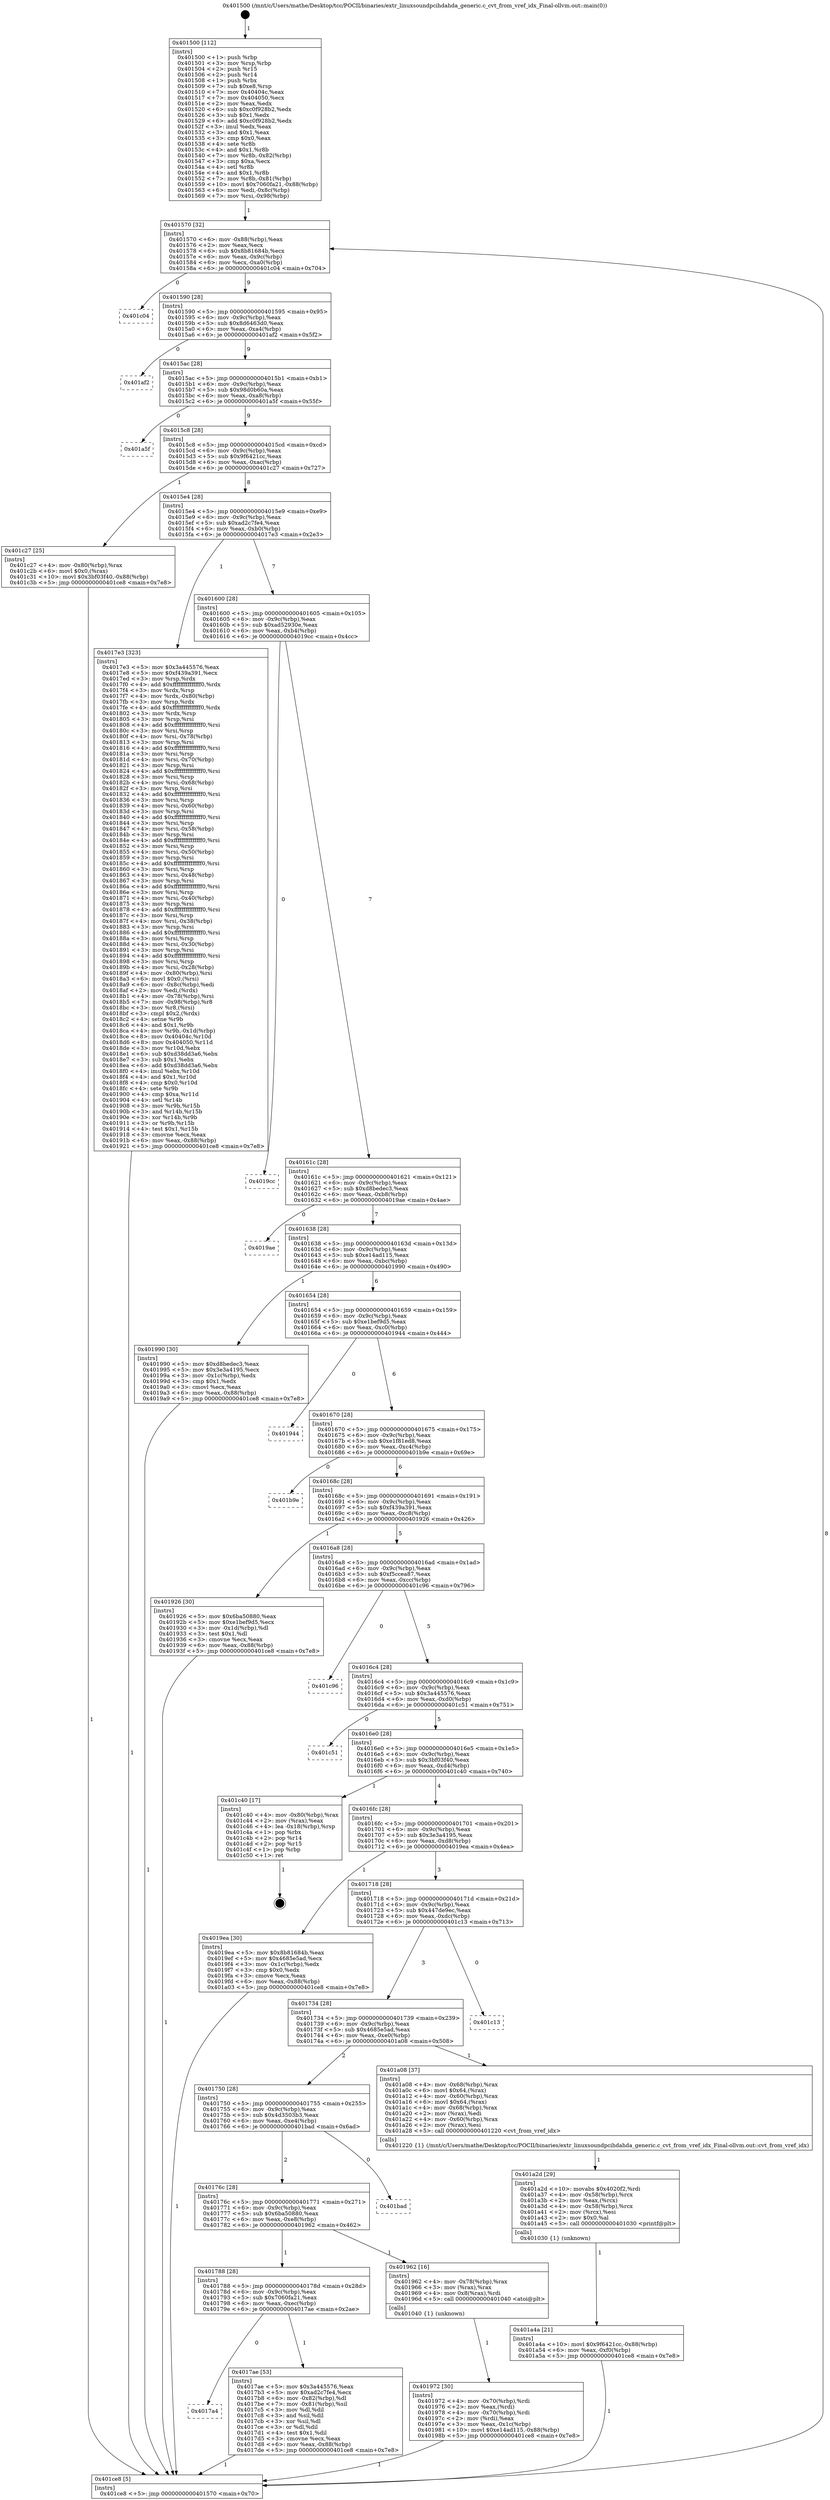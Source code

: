 digraph "0x401500" {
  label = "0x401500 (/mnt/c/Users/mathe/Desktop/tcc/POCII/binaries/extr_linuxsoundpcihdahda_generic.c_cvt_from_vref_idx_Final-ollvm.out::main(0))"
  labelloc = "t"
  node[shape=record]

  Entry [label="",width=0.3,height=0.3,shape=circle,fillcolor=black,style=filled]
  "0x401570" [label="{
     0x401570 [32]\l
     | [instrs]\l
     &nbsp;&nbsp;0x401570 \<+6\>: mov -0x88(%rbp),%eax\l
     &nbsp;&nbsp;0x401576 \<+2\>: mov %eax,%ecx\l
     &nbsp;&nbsp;0x401578 \<+6\>: sub $0x8b81684b,%ecx\l
     &nbsp;&nbsp;0x40157e \<+6\>: mov %eax,-0x9c(%rbp)\l
     &nbsp;&nbsp;0x401584 \<+6\>: mov %ecx,-0xa0(%rbp)\l
     &nbsp;&nbsp;0x40158a \<+6\>: je 0000000000401c04 \<main+0x704\>\l
  }"]
  "0x401c04" [label="{
     0x401c04\l
  }", style=dashed]
  "0x401590" [label="{
     0x401590 [28]\l
     | [instrs]\l
     &nbsp;&nbsp;0x401590 \<+5\>: jmp 0000000000401595 \<main+0x95\>\l
     &nbsp;&nbsp;0x401595 \<+6\>: mov -0x9c(%rbp),%eax\l
     &nbsp;&nbsp;0x40159b \<+5\>: sub $0x8d6463d0,%eax\l
     &nbsp;&nbsp;0x4015a0 \<+6\>: mov %eax,-0xa4(%rbp)\l
     &nbsp;&nbsp;0x4015a6 \<+6\>: je 0000000000401af2 \<main+0x5f2\>\l
  }"]
  Exit [label="",width=0.3,height=0.3,shape=circle,fillcolor=black,style=filled,peripheries=2]
  "0x401af2" [label="{
     0x401af2\l
  }", style=dashed]
  "0x4015ac" [label="{
     0x4015ac [28]\l
     | [instrs]\l
     &nbsp;&nbsp;0x4015ac \<+5\>: jmp 00000000004015b1 \<main+0xb1\>\l
     &nbsp;&nbsp;0x4015b1 \<+6\>: mov -0x9c(%rbp),%eax\l
     &nbsp;&nbsp;0x4015b7 \<+5\>: sub $0x98d0b60a,%eax\l
     &nbsp;&nbsp;0x4015bc \<+6\>: mov %eax,-0xa8(%rbp)\l
     &nbsp;&nbsp;0x4015c2 \<+6\>: je 0000000000401a5f \<main+0x55f\>\l
  }"]
  "0x401a4a" [label="{
     0x401a4a [21]\l
     | [instrs]\l
     &nbsp;&nbsp;0x401a4a \<+10\>: movl $0x9f6421cc,-0x88(%rbp)\l
     &nbsp;&nbsp;0x401a54 \<+6\>: mov %eax,-0xf0(%rbp)\l
     &nbsp;&nbsp;0x401a5a \<+5\>: jmp 0000000000401ce8 \<main+0x7e8\>\l
  }"]
  "0x401a5f" [label="{
     0x401a5f\l
  }", style=dashed]
  "0x4015c8" [label="{
     0x4015c8 [28]\l
     | [instrs]\l
     &nbsp;&nbsp;0x4015c8 \<+5\>: jmp 00000000004015cd \<main+0xcd\>\l
     &nbsp;&nbsp;0x4015cd \<+6\>: mov -0x9c(%rbp),%eax\l
     &nbsp;&nbsp;0x4015d3 \<+5\>: sub $0x9f6421cc,%eax\l
     &nbsp;&nbsp;0x4015d8 \<+6\>: mov %eax,-0xac(%rbp)\l
     &nbsp;&nbsp;0x4015de \<+6\>: je 0000000000401c27 \<main+0x727\>\l
  }"]
  "0x401a2d" [label="{
     0x401a2d [29]\l
     | [instrs]\l
     &nbsp;&nbsp;0x401a2d \<+10\>: movabs $0x4020f2,%rdi\l
     &nbsp;&nbsp;0x401a37 \<+4\>: mov -0x58(%rbp),%rcx\l
     &nbsp;&nbsp;0x401a3b \<+2\>: mov %eax,(%rcx)\l
     &nbsp;&nbsp;0x401a3d \<+4\>: mov -0x58(%rbp),%rcx\l
     &nbsp;&nbsp;0x401a41 \<+2\>: mov (%rcx),%esi\l
     &nbsp;&nbsp;0x401a43 \<+2\>: mov $0x0,%al\l
     &nbsp;&nbsp;0x401a45 \<+5\>: call 0000000000401030 \<printf@plt\>\l
     | [calls]\l
     &nbsp;&nbsp;0x401030 \{1\} (unknown)\l
  }"]
  "0x401c27" [label="{
     0x401c27 [25]\l
     | [instrs]\l
     &nbsp;&nbsp;0x401c27 \<+4\>: mov -0x80(%rbp),%rax\l
     &nbsp;&nbsp;0x401c2b \<+6\>: movl $0x0,(%rax)\l
     &nbsp;&nbsp;0x401c31 \<+10\>: movl $0x3bf03f40,-0x88(%rbp)\l
     &nbsp;&nbsp;0x401c3b \<+5\>: jmp 0000000000401ce8 \<main+0x7e8\>\l
  }"]
  "0x4015e4" [label="{
     0x4015e4 [28]\l
     | [instrs]\l
     &nbsp;&nbsp;0x4015e4 \<+5\>: jmp 00000000004015e9 \<main+0xe9\>\l
     &nbsp;&nbsp;0x4015e9 \<+6\>: mov -0x9c(%rbp),%eax\l
     &nbsp;&nbsp;0x4015ef \<+5\>: sub $0xad2c7fe4,%eax\l
     &nbsp;&nbsp;0x4015f4 \<+6\>: mov %eax,-0xb0(%rbp)\l
     &nbsp;&nbsp;0x4015fa \<+6\>: je 00000000004017e3 \<main+0x2e3\>\l
  }"]
  "0x401972" [label="{
     0x401972 [30]\l
     | [instrs]\l
     &nbsp;&nbsp;0x401972 \<+4\>: mov -0x70(%rbp),%rdi\l
     &nbsp;&nbsp;0x401976 \<+2\>: mov %eax,(%rdi)\l
     &nbsp;&nbsp;0x401978 \<+4\>: mov -0x70(%rbp),%rdi\l
     &nbsp;&nbsp;0x40197c \<+2\>: mov (%rdi),%eax\l
     &nbsp;&nbsp;0x40197e \<+3\>: mov %eax,-0x1c(%rbp)\l
     &nbsp;&nbsp;0x401981 \<+10\>: movl $0xe14ad115,-0x88(%rbp)\l
     &nbsp;&nbsp;0x40198b \<+5\>: jmp 0000000000401ce8 \<main+0x7e8\>\l
  }"]
  "0x4017e3" [label="{
     0x4017e3 [323]\l
     | [instrs]\l
     &nbsp;&nbsp;0x4017e3 \<+5\>: mov $0x3a445576,%eax\l
     &nbsp;&nbsp;0x4017e8 \<+5\>: mov $0xf439a391,%ecx\l
     &nbsp;&nbsp;0x4017ed \<+3\>: mov %rsp,%rdx\l
     &nbsp;&nbsp;0x4017f0 \<+4\>: add $0xfffffffffffffff0,%rdx\l
     &nbsp;&nbsp;0x4017f4 \<+3\>: mov %rdx,%rsp\l
     &nbsp;&nbsp;0x4017f7 \<+4\>: mov %rdx,-0x80(%rbp)\l
     &nbsp;&nbsp;0x4017fb \<+3\>: mov %rsp,%rdx\l
     &nbsp;&nbsp;0x4017fe \<+4\>: add $0xfffffffffffffff0,%rdx\l
     &nbsp;&nbsp;0x401802 \<+3\>: mov %rdx,%rsp\l
     &nbsp;&nbsp;0x401805 \<+3\>: mov %rsp,%rsi\l
     &nbsp;&nbsp;0x401808 \<+4\>: add $0xfffffffffffffff0,%rsi\l
     &nbsp;&nbsp;0x40180c \<+3\>: mov %rsi,%rsp\l
     &nbsp;&nbsp;0x40180f \<+4\>: mov %rsi,-0x78(%rbp)\l
     &nbsp;&nbsp;0x401813 \<+3\>: mov %rsp,%rsi\l
     &nbsp;&nbsp;0x401816 \<+4\>: add $0xfffffffffffffff0,%rsi\l
     &nbsp;&nbsp;0x40181a \<+3\>: mov %rsi,%rsp\l
     &nbsp;&nbsp;0x40181d \<+4\>: mov %rsi,-0x70(%rbp)\l
     &nbsp;&nbsp;0x401821 \<+3\>: mov %rsp,%rsi\l
     &nbsp;&nbsp;0x401824 \<+4\>: add $0xfffffffffffffff0,%rsi\l
     &nbsp;&nbsp;0x401828 \<+3\>: mov %rsi,%rsp\l
     &nbsp;&nbsp;0x40182b \<+4\>: mov %rsi,-0x68(%rbp)\l
     &nbsp;&nbsp;0x40182f \<+3\>: mov %rsp,%rsi\l
     &nbsp;&nbsp;0x401832 \<+4\>: add $0xfffffffffffffff0,%rsi\l
     &nbsp;&nbsp;0x401836 \<+3\>: mov %rsi,%rsp\l
     &nbsp;&nbsp;0x401839 \<+4\>: mov %rsi,-0x60(%rbp)\l
     &nbsp;&nbsp;0x40183d \<+3\>: mov %rsp,%rsi\l
     &nbsp;&nbsp;0x401840 \<+4\>: add $0xfffffffffffffff0,%rsi\l
     &nbsp;&nbsp;0x401844 \<+3\>: mov %rsi,%rsp\l
     &nbsp;&nbsp;0x401847 \<+4\>: mov %rsi,-0x58(%rbp)\l
     &nbsp;&nbsp;0x40184b \<+3\>: mov %rsp,%rsi\l
     &nbsp;&nbsp;0x40184e \<+4\>: add $0xfffffffffffffff0,%rsi\l
     &nbsp;&nbsp;0x401852 \<+3\>: mov %rsi,%rsp\l
     &nbsp;&nbsp;0x401855 \<+4\>: mov %rsi,-0x50(%rbp)\l
     &nbsp;&nbsp;0x401859 \<+3\>: mov %rsp,%rsi\l
     &nbsp;&nbsp;0x40185c \<+4\>: add $0xfffffffffffffff0,%rsi\l
     &nbsp;&nbsp;0x401860 \<+3\>: mov %rsi,%rsp\l
     &nbsp;&nbsp;0x401863 \<+4\>: mov %rsi,-0x48(%rbp)\l
     &nbsp;&nbsp;0x401867 \<+3\>: mov %rsp,%rsi\l
     &nbsp;&nbsp;0x40186a \<+4\>: add $0xfffffffffffffff0,%rsi\l
     &nbsp;&nbsp;0x40186e \<+3\>: mov %rsi,%rsp\l
     &nbsp;&nbsp;0x401871 \<+4\>: mov %rsi,-0x40(%rbp)\l
     &nbsp;&nbsp;0x401875 \<+3\>: mov %rsp,%rsi\l
     &nbsp;&nbsp;0x401878 \<+4\>: add $0xfffffffffffffff0,%rsi\l
     &nbsp;&nbsp;0x40187c \<+3\>: mov %rsi,%rsp\l
     &nbsp;&nbsp;0x40187f \<+4\>: mov %rsi,-0x38(%rbp)\l
     &nbsp;&nbsp;0x401883 \<+3\>: mov %rsp,%rsi\l
     &nbsp;&nbsp;0x401886 \<+4\>: add $0xfffffffffffffff0,%rsi\l
     &nbsp;&nbsp;0x40188a \<+3\>: mov %rsi,%rsp\l
     &nbsp;&nbsp;0x40188d \<+4\>: mov %rsi,-0x30(%rbp)\l
     &nbsp;&nbsp;0x401891 \<+3\>: mov %rsp,%rsi\l
     &nbsp;&nbsp;0x401894 \<+4\>: add $0xfffffffffffffff0,%rsi\l
     &nbsp;&nbsp;0x401898 \<+3\>: mov %rsi,%rsp\l
     &nbsp;&nbsp;0x40189b \<+4\>: mov %rsi,-0x28(%rbp)\l
     &nbsp;&nbsp;0x40189f \<+4\>: mov -0x80(%rbp),%rsi\l
     &nbsp;&nbsp;0x4018a3 \<+6\>: movl $0x0,(%rsi)\l
     &nbsp;&nbsp;0x4018a9 \<+6\>: mov -0x8c(%rbp),%edi\l
     &nbsp;&nbsp;0x4018af \<+2\>: mov %edi,(%rdx)\l
     &nbsp;&nbsp;0x4018b1 \<+4\>: mov -0x78(%rbp),%rsi\l
     &nbsp;&nbsp;0x4018b5 \<+7\>: mov -0x98(%rbp),%r8\l
     &nbsp;&nbsp;0x4018bc \<+3\>: mov %r8,(%rsi)\l
     &nbsp;&nbsp;0x4018bf \<+3\>: cmpl $0x2,(%rdx)\l
     &nbsp;&nbsp;0x4018c2 \<+4\>: setne %r9b\l
     &nbsp;&nbsp;0x4018c6 \<+4\>: and $0x1,%r9b\l
     &nbsp;&nbsp;0x4018ca \<+4\>: mov %r9b,-0x1d(%rbp)\l
     &nbsp;&nbsp;0x4018ce \<+8\>: mov 0x40404c,%r10d\l
     &nbsp;&nbsp;0x4018d6 \<+8\>: mov 0x404050,%r11d\l
     &nbsp;&nbsp;0x4018de \<+3\>: mov %r10d,%ebx\l
     &nbsp;&nbsp;0x4018e1 \<+6\>: sub $0xd38dd3a6,%ebx\l
     &nbsp;&nbsp;0x4018e7 \<+3\>: sub $0x1,%ebx\l
     &nbsp;&nbsp;0x4018ea \<+6\>: add $0xd38dd3a6,%ebx\l
     &nbsp;&nbsp;0x4018f0 \<+4\>: imul %ebx,%r10d\l
     &nbsp;&nbsp;0x4018f4 \<+4\>: and $0x1,%r10d\l
     &nbsp;&nbsp;0x4018f8 \<+4\>: cmp $0x0,%r10d\l
     &nbsp;&nbsp;0x4018fc \<+4\>: sete %r9b\l
     &nbsp;&nbsp;0x401900 \<+4\>: cmp $0xa,%r11d\l
     &nbsp;&nbsp;0x401904 \<+4\>: setl %r14b\l
     &nbsp;&nbsp;0x401908 \<+3\>: mov %r9b,%r15b\l
     &nbsp;&nbsp;0x40190b \<+3\>: and %r14b,%r15b\l
     &nbsp;&nbsp;0x40190e \<+3\>: xor %r14b,%r9b\l
     &nbsp;&nbsp;0x401911 \<+3\>: or %r9b,%r15b\l
     &nbsp;&nbsp;0x401914 \<+4\>: test $0x1,%r15b\l
     &nbsp;&nbsp;0x401918 \<+3\>: cmovne %ecx,%eax\l
     &nbsp;&nbsp;0x40191b \<+6\>: mov %eax,-0x88(%rbp)\l
     &nbsp;&nbsp;0x401921 \<+5\>: jmp 0000000000401ce8 \<main+0x7e8\>\l
  }"]
  "0x401600" [label="{
     0x401600 [28]\l
     | [instrs]\l
     &nbsp;&nbsp;0x401600 \<+5\>: jmp 0000000000401605 \<main+0x105\>\l
     &nbsp;&nbsp;0x401605 \<+6\>: mov -0x9c(%rbp),%eax\l
     &nbsp;&nbsp;0x40160b \<+5\>: sub $0xad52930e,%eax\l
     &nbsp;&nbsp;0x401610 \<+6\>: mov %eax,-0xb4(%rbp)\l
     &nbsp;&nbsp;0x401616 \<+6\>: je 00000000004019cc \<main+0x4cc\>\l
  }"]
  "0x401500" [label="{
     0x401500 [112]\l
     | [instrs]\l
     &nbsp;&nbsp;0x401500 \<+1\>: push %rbp\l
     &nbsp;&nbsp;0x401501 \<+3\>: mov %rsp,%rbp\l
     &nbsp;&nbsp;0x401504 \<+2\>: push %r15\l
     &nbsp;&nbsp;0x401506 \<+2\>: push %r14\l
     &nbsp;&nbsp;0x401508 \<+1\>: push %rbx\l
     &nbsp;&nbsp;0x401509 \<+7\>: sub $0xe8,%rsp\l
     &nbsp;&nbsp;0x401510 \<+7\>: mov 0x40404c,%eax\l
     &nbsp;&nbsp;0x401517 \<+7\>: mov 0x404050,%ecx\l
     &nbsp;&nbsp;0x40151e \<+2\>: mov %eax,%edx\l
     &nbsp;&nbsp;0x401520 \<+6\>: sub $0xc0f928b2,%edx\l
     &nbsp;&nbsp;0x401526 \<+3\>: sub $0x1,%edx\l
     &nbsp;&nbsp;0x401529 \<+6\>: add $0xc0f928b2,%edx\l
     &nbsp;&nbsp;0x40152f \<+3\>: imul %edx,%eax\l
     &nbsp;&nbsp;0x401532 \<+3\>: and $0x1,%eax\l
     &nbsp;&nbsp;0x401535 \<+3\>: cmp $0x0,%eax\l
     &nbsp;&nbsp;0x401538 \<+4\>: sete %r8b\l
     &nbsp;&nbsp;0x40153c \<+4\>: and $0x1,%r8b\l
     &nbsp;&nbsp;0x401540 \<+7\>: mov %r8b,-0x82(%rbp)\l
     &nbsp;&nbsp;0x401547 \<+3\>: cmp $0xa,%ecx\l
     &nbsp;&nbsp;0x40154a \<+4\>: setl %r8b\l
     &nbsp;&nbsp;0x40154e \<+4\>: and $0x1,%r8b\l
     &nbsp;&nbsp;0x401552 \<+7\>: mov %r8b,-0x81(%rbp)\l
     &nbsp;&nbsp;0x401559 \<+10\>: movl $0x7060fa21,-0x88(%rbp)\l
     &nbsp;&nbsp;0x401563 \<+6\>: mov %edi,-0x8c(%rbp)\l
     &nbsp;&nbsp;0x401569 \<+7\>: mov %rsi,-0x98(%rbp)\l
  }"]
  "0x4019cc" [label="{
     0x4019cc\l
  }", style=dashed]
  "0x40161c" [label="{
     0x40161c [28]\l
     | [instrs]\l
     &nbsp;&nbsp;0x40161c \<+5\>: jmp 0000000000401621 \<main+0x121\>\l
     &nbsp;&nbsp;0x401621 \<+6\>: mov -0x9c(%rbp),%eax\l
     &nbsp;&nbsp;0x401627 \<+5\>: sub $0xd8bedec3,%eax\l
     &nbsp;&nbsp;0x40162c \<+6\>: mov %eax,-0xb8(%rbp)\l
     &nbsp;&nbsp;0x401632 \<+6\>: je 00000000004019ae \<main+0x4ae\>\l
  }"]
  "0x401ce8" [label="{
     0x401ce8 [5]\l
     | [instrs]\l
     &nbsp;&nbsp;0x401ce8 \<+5\>: jmp 0000000000401570 \<main+0x70\>\l
  }"]
  "0x4019ae" [label="{
     0x4019ae\l
  }", style=dashed]
  "0x401638" [label="{
     0x401638 [28]\l
     | [instrs]\l
     &nbsp;&nbsp;0x401638 \<+5\>: jmp 000000000040163d \<main+0x13d\>\l
     &nbsp;&nbsp;0x40163d \<+6\>: mov -0x9c(%rbp),%eax\l
     &nbsp;&nbsp;0x401643 \<+5\>: sub $0xe14ad115,%eax\l
     &nbsp;&nbsp;0x401648 \<+6\>: mov %eax,-0xbc(%rbp)\l
     &nbsp;&nbsp;0x40164e \<+6\>: je 0000000000401990 \<main+0x490\>\l
  }"]
  "0x4017a4" [label="{
     0x4017a4\l
  }", style=dashed]
  "0x401990" [label="{
     0x401990 [30]\l
     | [instrs]\l
     &nbsp;&nbsp;0x401990 \<+5\>: mov $0xd8bedec3,%eax\l
     &nbsp;&nbsp;0x401995 \<+5\>: mov $0x3e3a4195,%ecx\l
     &nbsp;&nbsp;0x40199a \<+3\>: mov -0x1c(%rbp),%edx\l
     &nbsp;&nbsp;0x40199d \<+3\>: cmp $0x1,%edx\l
     &nbsp;&nbsp;0x4019a0 \<+3\>: cmovl %ecx,%eax\l
     &nbsp;&nbsp;0x4019a3 \<+6\>: mov %eax,-0x88(%rbp)\l
     &nbsp;&nbsp;0x4019a9 \<+5\>: jmp 0000000000401ce8 \<main+0x7e8\>\l
  }"]
  "0x401654" [label="{
     0x401654 [28]\l
     | [instrs]\l
     &nbsp;&nbsp;0x401654 \<+5\>: jmp 0000000000401659 \<main+0x159\>\l
     &nbsp;&nbsp;0x401659 \<+6\>: mov -0x9c(%rbp),%eax\l
     &nbsp;&nbsp;0x40165f \<+5\>: sub $0xe1bef9d5,%eax\l
     &nbsp;&nbsp;0x401664 \<+6\>: mov %eax,-0xc0(%rbp)\l
     &nbsp;&nbsp;0x40166a \<+6\>: je 0000000000401944 \<main+0x444\>\l
  }"]
  "0x4017ae" [label="{
     0x4017ae [53]\l
     | [instrs]\l
     &nbsp;&nbsp;0x4017ae \<+5\>: mov $0x3a445576,%eax\l
     &nbsp;&nbsp;0x4017b3 \<+5\>: mov $0xad2c7fe4,%ecx\l
     &nbsp;&nbsp;0x4017b8 \<+6\>: mov -0x82(%rbp),%dl\l
     &nbsp;&nbsp;0x4017be \<+7\>: mov -0x81(%rbp),%sil\l
     &nbsp;&nbsp;0x4017c5 \<+3\>: mov %dl,%dil\l
     &nbsp;&nbsp;0x4017c8 \<+3\>: and %sil,%dil\l
     &nbsp;&nbsp;0x4017cb \<+3\>: xor %sil,%dl\l
     &nbsp;&nbsp;0x4017ce \<+3\>: or %dl,%dil\l
     &nbsp;&nbsp;0x4017d1 \<+4\>: test $0x1,%dil\l
     &nbsp;&nbsp;0x4017d5 \<+3\>: cmovne %ecx,%eax\l
     &nbsp;&nbsp;0x4017d8 \<+6\>: mov %eax,-0x88(%rbp)\l
     &nbsp;&nbsp;0x4017de \<+5\>: jmp 0000000000401ce8 \<main+0x7e8\>\l
  }"]
  "0x401944" [label="{
     0x401944\l
  }", style=dashed]
  "0x401670" [label="{
     0x401670 [28]\l
     | [instrs]\l
     &nbsp;&nbsp;0x401670 \<+5\>: jmp 0000000000401675 \<main+0x175\>\l
     &nbsp;&nbsp;0x401675 \<+6\>: mov -0x9c(%rbp),%eax\l
     &nbsp;&nbsp;0x40167b \<+5\>: sub $0xe1f81ed8,%eax\l
     &nbsp;&nbsp;0x401680 \<+6\>: mov %eax,-0xc4(%rbp)\l
     &nbsp;&nbsp;0x401686 \<+6\>: je 0000000000401b9e \<main+0x69e\>\l
  }"]
  "0x401788" [label="{
     0x401788 [28]\l
     | [instrs]\l
     &nbsp;&nbsp;0x401788 \<+5\>: jmp 000000000040178d \<main+0x28d\>\l
     &nbsp;&nbsp;0x40178d \<+6\>: mov -0x9c(%rbp),%eax\l
     &nbsp;&nbsp;0x401793 \<+5\>: sub $0x7060fa21,%eax\l
     &nbsp;&nbsp;0x401798 \<+6\>: mov %eax,-0xec(%rbp)\l
     &nbsp;&nbsp;0x40179e \<+6\>: je 00000000004017ae \<main+0x2ae\>\l
  }"]
  "0x401b9e" [label="{
     0x401b9e\l
  }", style=dashed]
  "0x40168c" [label="{
     0x40168c [28]\l
     | [instrs]\l
     &nbsp;&nbsp;0x40168c \<+5\>: jmp 0000000000401691 \<main+0x191\>\l
     &nbsp;&nbsp;0x401691 \<+6\>: mov -0x9c(%rbp),%eax\l
     &nbsp;&nbsp;0x401697 \<+5\>: sub $0xf439a391,%eax\l
     &nbsp;&nbsp;0x40169c \<+6\>: mov %eax,-0xc8(%rbp)\l
     &nbsp;&nbsp;0x4016a2 \<+6\>: je 0000000000401926 \<main+0x426\>\l
  }"]
  "0x401962" [label="{
     0x401962 [16]\l
     | [instrs]\l
     &nbsp;&nbsp;0x401962 \<+4\>: mov -0x78(%rbp),%rax\l
     &nbsp;&nbsp;0x401966 \<+3\>: mov (%rax),%rax\l
     &nbsp;&nbsp;0x401969 \<+4\>: mov 0x8(%rax),%rdi\l
     &nbsp;&nbsp;0x40196d \<+5\>: call 0000000000401040 \<atoi@plt\>\l
     | [calls]\l
     &nbsp;&nbsp;0x401040 \{1\} (unknown)\l
  }"]
  "0x401926" [label="{
     0x401926 [30]\l
     | [instrs]\l
     &nbsp;&nbsp;0x401926 \<+5\>: mov $0x6ba50880,%eax\l
     &nbsp;&nbsp;0x40192b \<+5\>: mov $0xe1bef9d5,%ecx\l
     &nbsp;&nbsp;0x401930 \<+3\>: mov -0x1d(%rbp),%dl\l
     &nbsp;&nbsp;0x401933 \<+3\>: test $0x1,%dl\l
     &nbsp;&nbsp;0x401936 \<+3\>: cmovne %ecx,%eax\l
     &nbsp;&nbsp;0x401939 \<+6\>: mov %eax,-0x88(%rbp)\l
     &nbsp;&nbsp;0x40193f \<+5\>: jmp 0000000000401ce8 \<main+0x7e8\>\l
  }"]
  "0x4016a8" [label="{
     0x4016a8 [28]\l
     | [instrs]\l
     &nbsp;&nbsp;0x4016a8 \<+5\>: jmp 00000000004016ad \<main+0x1ad\>\l
     &nbsp;&nbsp;0x4016ad \<+6\>: mov -0x9c(%rbp),%eax\l
     &nbsp;&nbsp;0x4016b3 \<+5\>: sub $0xf5ccea87,%eax\l
     &nbsp;&nbsp;0x4016b8 \<+6\>: mov %eax,-0xcc(%rbp)\l
     &nbsp;&nbsp;0x4016be \<+6\>: je 0000000000401c96 \<main+0x796\>\l
  }"]
  "0x40176c" [label="{
     0x40176c [28]\l
     | [instrs]\l
     &nbsp;&nbsp;0x40176c \<+5\>: jmp 0000000000401771 \<main+0x271\>\l
     &nbsp;&nbsp;0x401771 \<+6\>: mov -0x9c(%rbp),%eax\l
     &nbsp;&nbsp;0x401777 \<+5\>: sub $0x6ba50880,%eax\l
     &nbsp;&nbsp;0x40177c \<+6\>: mov %eax,-0xe8(%rbp)\l
     &nbsp;&nbsp;0x401782 \<+6\>: je 0000000000401962 \<main+0x462\>\l
  }"]
  "0x401c96" [label="{
     0x401c96\l
  }", style=dashed]
  "0x4016c4" [label="{
     0x4016c4 [28]\l
     | [instrs]\l
     &nbsp;&nbsp;0x4016c4 \<+5\>: jmp 00000000004016c9 \<main+0x1c9\>\l
     &nbsp;&nbsp;0x4016c9 \<+6\>: mov -0x9c(%rbp),%eax\l
     &nbsp;&nbsp;0x4016cf \<+5\>: sub $0x3a445576,%eax\l
     &nbsp;&nbsp;0x4016d4 \<+6\>: mov %eax,-0xd0(%rbp)\l
     &nbsp;&nbsp;0x4016da \<+6\>: je 0000000000401c51 \<main+0x751\>\l
  }"]
  "0x401bad" [label="{
     0x401bad\l
  }", style=dashed]
  "0x401c51" [label="{
     0x401c51\l
  }", style=dashed]
  "0x4016e0" [label="{
     0x4016e0 [28]\l
     | [instrs]\l
     &nbsp;&nbsp;0x4016e0 \<+5\>: jmp 00000000004016e5 \<main+0x1e5\>\l
     &nbsp;&nbsp;0x4016e5 \<+6\>: mov -0x9c(%rbp),%eax\l
     &nbsp;&nbsp;0x4016eb \<+5\>: sub $0x3bf03f40,%eax\l
     &nbsp;&nbsp;0x4016f0 \<+6\>: mov %eax,-0xd4(%rbp)\l
     &nbsp;&nbsp;0x4016f6 \<+6\>: je 0000000000401c40 \<main+0x740\>\l
  }"]
  "0x401750" [label="{
     0x401750 [28]\l
     | [instrs]\l
     &nbsp;&nbsp;0x401750 \<+5\>: jmp 0000000000401755 \<main+0x255\>\l
     &nbsp;&nbsp;0x401755 \<+6\>: mov -0x9c(%rbp),%eax\l
     &nbsp;&nbsp;0x40175b \<+5\>: sub $0x4d3503b3,%eax\l
     &nbsp;&nbsp;0x401760 \<+6\>: mov %eax,-0xe4(%rbp)\l
     &nbsp;&nbsp;0x401766 \<+6\>: je 0000000000401bad \<main+0x6ad\>\l
  }"]
  "0x401c40" [label="{
     0x401c40 [17]\l
     | [instrs]\l
     &nbsp;&nbsp;0x401c40 \<+4\>: mov -0x80(%rbp),%rax\l
     &nbsp;&nbsp;0x401c44 \<+2\>: mov (%rax),%eax\l
     &nbsp;&nbsp;0x401c46 \<+4\>: lea -0x18(%rbp),%rsp\l
     &nbsp;&nbsp;0x401c4a \<+1\>: pop %rbx\l
     &nbsp;&nbsp;0x401c4b \<+2\>: pop %r14\l
     &nbsp;&nbsp;0x401c4d \<+2\>: pop %r15\l
     &nbsp;&nbsp;0x401c4f \<+1\>: pop %rbp\l
     &nbsp;&nbsp;0x401c50 \<+1\>: ret\l
  }"]
  "0x4016fc" [label="{
     0x4016fc [28]\l
     | [instrs]\l
     &nbsp;&nbsp;0x4016fc \<+5\>: jmp 0000000000401701 \<main+0x201\>\l
     &nbsp;&nbsp;0x401701 \<+6\>: mov -0x9c(%rbp),%eax\l
     &nbsp;&nbsp;0x401707 \<+5\>: sub $0x3e3a4195,%eax\l
     &nbsp;&nbsp;0x40170c \<+6\>: mov %eax,-0xd8(%rbp)\l
     &nbsp;&nbsp;0x401712 \<+6\>: je 00000000004019ea \<main+0x4ea\>\l
  }"]
  "0x401a08" [label="{
     0x401a08 [37]\l
     | [instrs]\l
     &nbsp;&nbsp;0x401a08 \<+4\>: mov -0x68(%rbp),%rax\l
     &nbsp;&nbsp;0x401a0c \<+6\>: movl $0x64,(%rax)\l
     &nbsp;&nbsp;0x401a12 \<+4\>: mov -0x60(%rbp),%rax\l
     &nbsp;&nbsp;0x401a16 \<+6\>: movl $0x64,(%rax)\l
     &nbsp;&nbsp;0x401a1c \<+4\>: mov -0x68(%rbp),%rax\l
     &nbsp;&nbsp;0x401a20 \<+2\>: mov (%rax),%edi\l
     &nbsp;&nbsp;0x401a22 \<+4\>: mov -0x60(%rbp),%rax\l
     &nbsp;&nbsp;0x401a26 \<+2\>: mov (%rax),%esi\l
     &nbsp;&nbsp;0x401a28 \<+5\>: call 0000000000401220 \<cvt_from_vref_idx\>\l
     | [calls]\l
     &nbsp;&nbsp;0x401220 \{1\} (/mnt/c/Users/mathe/Desktop/tcc/POCII/binaries/extr_linuxsoundpcihdahda_generic.c_cvt_from_vref_idx_Final-ollvm.out::cvt_from_vref_idx)\l
  }"]
  "0x4019ea" [label="{
     0x4019ea [30]\l
     | [instrs]\l
     &nbsp;&nbsp;0x4019ea \<+5\>: mov $0x8b81684b,%eax\l
     &nbsp;&nbsp;0x4019ef \<+5\>: mov $0x4685e5ad,%ecx\l
     &nbsp;&nbsp;0x4019f4 \<+3\>: mov -0x1c(%rbp),%edx\l
     &nbsp;&nbsp;0x4019f7 \<+3\>: cmp $0x0,%edx\l
     &nbsp;&nbsp;0x4019fa \<+3\>: cmove %ecx,%eax\l
     &nbsp;&nbsp;0x4019fd \<+6\>: mov %eax,-0x88(%rbp)\l
     &nbsp;&nbsp;0x401a03 \<+5\>: jmp 0000000000401ce8 \<main+0x7e8\>\l
  }"]
  "0x401718" [label="{
     0x401718 [28]\l
     | [instrs]\l
     &nbsp;&nbsp;0x401718 \<+5\>: jmp 000000000040171d \<main+0x21d\>\l
     &nbsp;&nbsp;0x40171d \<+6\>: mov -0x9c(%rbp),%eax\l
     &nbsp;&nbsp;0x401723 \<+5\>: sub $0x447de9ec,%eax\l
     &nbsp;&nbsp;0x401728 \<+6\>: mov %eax,-0xdc(%rbp)\l
     &nbsp;&nbsp;0x40172e \<+6\>: je 0000000000401c13 \<main+0x713\>\l
  }"]
  "0x401734" [label="{
     0x401734 [28]\l
     | [instrs]\l
     &nbsp;&nbsp;0x401734 \<+5\>: jmp 0000000000401739 \<main+0x239\>\l
     &nbsp;&nbsp;0x401739 \<+6\>: mov -0x9c(%rbp),%eax\l
     &nbsp;&nbsp;0x40173f \<+5\>: sub $0x4685e5ad,%eax\l
     &nbsp;&nbsp;0x401744 \<+6\>: mov %eax,-0xe0(%rbp)\l
     &nbsp;&nbsp;0x40174a \<+6\>: je 0000000000401a08 \<main+0x508\>\l
  }"]
  "0x401c13" [label="{
     0x401c13\l
  }", style=dashed]
  Entry -> "0x401500" [label=" 1"]
  "0x401570" -> "0x401c04" [label=" 0"]
  "0x401570" -> "0x401590" [label=" 9"]
  "0x401c40" -> Exit [label=" 1"]
  "0x401590" -> "0x401af2" [label=" 0"]
  "0x401590" -> "0x4015ac" [label=" 9"]
  "0x401c27" -> "0x401ce8" [label=" 1"]
  "0x4015ac" -> "0x401a5f" [label=" 0"]
  "0x4015ac" -> "0x4015c8" [label=" 9"]
  "0x401a4a" -> "0x401ce8" [label=" 1"]
  "0x4015c8" -> "0x401c27" [label=" 1"]
  "0x4015c8" -> "0x4015e4" [label=" 8"]
  "0x401a2d" -> "0x401a4a" [label=" 1"]
  "0x4015e4" -> "0x4017e3" [label=" 1"]
  "0x4015e4" -> "0x401600" [label=" 7"]
  "0x401a08" -> "0x401a2d" [label=" 1"]
  "0x401600" -> "0x4019cc" [label=" 0"]
  "0x401600" -> "0x40161c" [label=" 7"]
  "0x401990" -> "0x401ce8" [label=" 1"]
  "0x40161c" -> "0x4019ae" [label=" 0"]
  "0x40161c" -> "0x401638" [label=" 7"]
  "0x401972" -> "0x401ce8" [label=" 1"]
  "0x401638" -> "0x401990" [label=" 1"]
  "0x401638" -> "0x401654" [label=" 6"]
  "0x401962" -> "0x401972" [label=" 1"]
  "0x401654" -> "0x401944" [label=" 0"]
  "0x401654" -> "0x401670" [label=" 6"]
  "0x401926" -> "0x401ce8" [label=" 1"]
  "0x401670" -> "0x401b9e" [label=" 0"]
  "0x401670" -> "0x40168c" [label=" 6"]
  "0x4019ea" -> "0x401ce8" [label=" 1"]
  "0x40168c" -> "0x401926" [label=" 1"]
  "0x40168c" -> "0x4016a8" [label=" 5"]
  "0x401ce8" -> "0x401570" [label=" 8"]
  "0x4016a8" -> "0x401c96" [label=" 0"]
  "0x4016a8" -> "0x4016c4" [label=" 5"]
  "0x4017ae" -> "0x401ce8" [label=" 1"]
  "0x4016c4" -> "0x401c51" [label=" 0"]
  "0x4016c4" -> "0x4016e0" [label=" 5"]
  "0x401788" -> "0x4017a4" [label=" 0"]
  "0x4016e0" -> "0x401c40" [label=" 1"]
  "0x4016e0" -> "0x4016fc" [label=" 4"]
  "0x4017e3" -> "0x401ce8" [label=" 1"]
  "0x4016fc" -> "0x4019ea" [label=" 1"]
  "0x4016fc" -> "0x401718" [label=" 3"]
  "0x40176c" -> "0x401788" [label=" 1"]
  "0x401718" -> "0x401c13" [label=" 0"]
  "0x401718" -> "0x401734" [label=" 3"]
  "0x40176c" -> "0x401962" [label=" 1"]
  "0x401734" -> "0x401a08" [label=" 1"]
  "0x401734" -> "0x401750" [label=" 2"]
  "0x401788" -> "0x4017ae" [label=" 1"]
  "0x401750" -> "0x401bad" [label=" 0"]
  "0x401750" -> "0x40176c" [label=" 2"]
  "0x401500" -> "0x401570" [label=" 1"]
}
